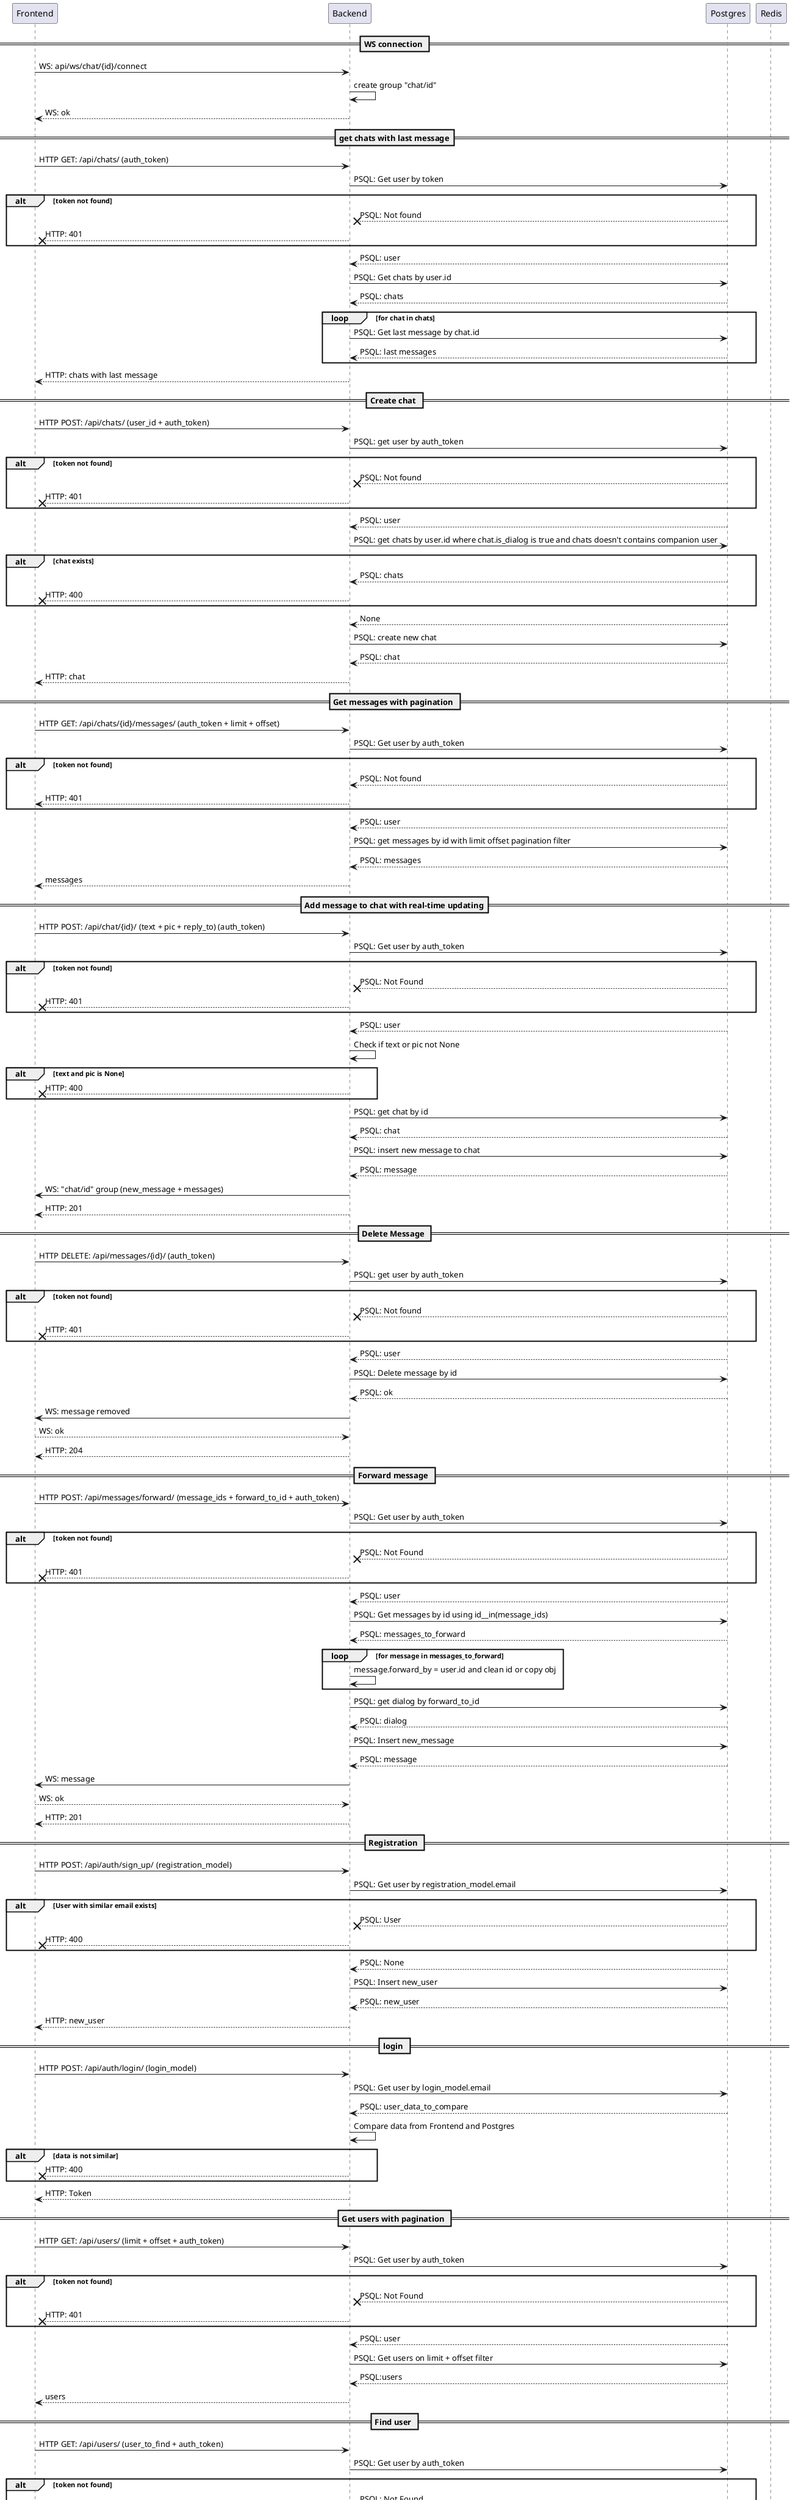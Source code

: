 @startuml
participant Frontend
participant Backend
participant Postgres
participant Redis


== WS connection ==
Frontend -> Backend: WS: api/ws/chat/{id}/connect
Backend -> Backend: create group "chat/id"
Backend --> Frontend: WS: ok

== get chats with last message==
Frontend -> Backend: HTTP GET: /api/chats/ (auth_token)
Backend -> Postgres: PSQL: Get user by token

alt token not found
Postgres --x Backend: PSQL: Not found
Backend --x Frontend: HTTP: 401
end alt

Postgres --> Backend: PSQL: user
Backend -> Postgres: PSQL: Get chats by user.id
Postgres --> Backend: PSQL: chats
loop for chat in chats
Backend -> Postgres: PSQL: Get last message by chat.id
Postgres --> Backend: PSQL: last messages
end loop
Backend --> Frontend: HTTP: chats with last message


== Create chat ==
Frontend -> Backend: HTTP POST: /api/chats/ (user_id + auth_token)
Backend -> Postgres: PSQL: get user by auth_token

alt token not found
Postgres --x Backend: PSQL: Not found
Backend --x Frontend: HTTP: 401
end alt

Postgres --> Backend: PSQL: user
Backend -> Postgres: PSQL: get chats by user.id where chat.is_dialog is true and chats doesn't contains companion user

alt chat exists
Postgres --> Backend: PSQL: chats
Backend --x Frontend: HTTP: 400
end alt

Postgres --> Backend: None
Backend -> Postgres: PSQL: create new chat
Postgres --> Backend: PSQL: chat
Backend --> Frontend: HTTP: chat


== Get messages with pagination ==
Frontend -> Backend: HTTP GET: /api/chats/{id}/messages/ (auth_token + limit + offset)
Backend -> Postgres: PSQL: Get user by auth_token

alt token not found
Postgres --> Backend: PSQL: Not found
Backend --> Frontend: HTTP: 401
end alt

Postgres --> Backend: PSQL: user
Backend -> Postgres: PSQL: get messages by id with limit offset pagination filter
Postgres --> Backend: PSQL: messages
Backend --> Frontend: messages


== Add message to chat with real-time updating==
Frontend -> Backend: HTTP POST: /api/chat/{id}/ (text + pic + reply_to) (auth_token)
Backend -> Postgres: PSQL: Get user by auth_token

alt token not found
Postgres --x Backend: PSQL: Not Found
Backend --x Frontend: HTTP: 401
end alt

Postgres --> Backend: PSQL: user
Backend -> Backend: Check if text or pic not None

alt text and pic is None
Backend --x Frontend: HTTP: 400
end alt

Backend -> Postgres: PSQL: get chat by id
Postgres --> Backend: PSQL: chat
Backend -> Postgres: PSQL: insert new message to chat
Postgres --> Backend: PSQL: message
Backend -> Frontend: WS: "chat/id" group (new_message + messages)
Backend --> Frontend: HTTP: 201


== Delete Message ==
Frontend -> Backend: HTTP DELETE: /api/messages/{id}/ (auth_token)
Backend -> Postgres: PSQL: get user by auth_token

alt token not found
Postgres --x Backend: PSQL: Not found
Backend --x Frontend: HTTP: 401
end alt

Postgres --> Backend: PSQL: user
Backend -> Postgres: PSQL: Delete message by id
Postgres --> Backend: PSQL: ok
Backend -> Frontend: WS: message removed
Frontend --> Backend: WS: ok
Backend --> Frontend: HTTP: 204


== Forward message ==
Frontend -> Backend: HTTP POST: /api/messages/forward/ (message_ids + forward_to_id + auth_token)
Backend -> Postgres: PSQL: Get user by auth_token

alt token not found
Postgres --x Backend: PSQL: Not Found
Backend --x Frontend: HTTP: 401
end alt

Postgres --> Backend: PSQL: user
Backend -> Postgres: PSQL: Get messages by id using id__in(message_ids)
Postgres --> Backend: PSQL: messages_to_forward
loop for message in messages_to_forward
Backend -> Backend: message.forward_by = user.id and clean id or copy obj
end loop
Backend -> Postgres: PSQL: get dialog by forward_to_id
Postgres --> Backend: PSQL: dialog
Backend -> Postgres: PSQL: Insert new_message
Postgres --> Backend: PSQL: message
Backend -> Frontend: WS: message
Frontend --> Backend: WS: ok
Backend --> Frontend: HTTP: 201

== Registration ==
Frontend -> Backend: HTTP POST: /api/auth/sign_up/ (registration_model)
Backend -> Postgres: PSQL: Get user by registration_model.email

alt User with similar email exists
Postgres --x Backend: PSQL: User
Backend --x Frontend: HTTP: 400
end alt

Postgres --> Backend: PSQL: None
Backend -> Postgres: PSQL: Insert new_user
Postgres --> Backend: PSQL: new_user
Backend --> Frontend: HTTP: new_user


== login ==
Frontend -> Backend: HTTP POST: /api/auth/login/ (login_model)
Backend -> Postgres: PSQL: Get user by login_model.email
Postgres --> Backend: PSQL: user_data_to_compare
Backend -> Backend: Compare data from Frontend and Postgres

alt data is not similar
Backend --x Frontend: HTTP: 400
end alt

Backend --> Frontend: HTTP: Token


== Get users with pagination ==
Frontend -> Backend: HTTP GET: /api/users/ (limit + offset + auth_token)
Backend -> Postgres: PSQL: Get user by auth_token

alt token not found
Postgres --x Backend: PSQL: Not Found
Backend --x Frontend: HTTP: 401
end alt

Postgres --> Backend: PSQL: user
Backend -> Postgres: PSQL: Get users on limit + offset filter
Postgres --> Backend: PSQL:users
Backend --> Frontend: users

== Find user ==
Frontend -> Backend: HTTP GET: /api/users/ (user_to_find + auth_token)
Backend -> Postgres: PSQL: Get user by auth_token

alt token not found
Postgres --x Backend: PSQL: Not Found
Backend --x Frontend: HTTP: 401
end alt

Postgres --> Backend: PSQL: user
Backend -> Postgres: PSQL: Get user with filter string__contains = 'user_to_find'
Postgres --> Backend: PSQL: user
Backend --> Frontend: HTTP: user


== Upload profile pic ==
Frontend -> Backend: HTTP PATCH: /api/users/{id}/ (pic_to_upload + auth_token)
Backend -> Postgres: PSQL: Get user by auth_token

alt token not found
Postgres --x Backend: PSQL: Not Found
Backend --x Frontend: HTTP: 401
end alt

Postgres --> Backend: PSQL: user

Backend -> Backend: Save pic_to_upload to media set path to user.pic
Backend -> Postgres: PSQL: Update entity
Postgres --> Backend: PSQL OK
Backend --> Frontend: HTTP: 204
@enduml